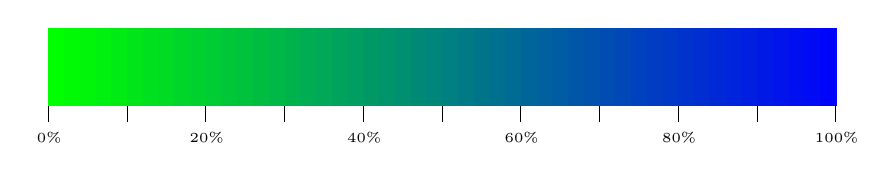 \begin{tikzpicture}

\def\pas{0.21}


\foreach \c in {0,2,...,98}{
  \pgfmathsetmacro\x{(\c*0.1};
  \fill[blue!\c!green] (\x,0) rectangle ++(\pas,1); 
}

\foreach \c in {0,10,...,98,100}{
  \pgfmathsetmacro\x{\c*0.1};
  \draw (\x,0)--++(0,-0.2);
}

\foreach \c in {0,20,...,100}{
 \pgfmathsetmacro\x{\c*0.1+0.01};
  \node at (\x,-0.4) {\tiny $\c\%$};
}




\end{tikzpicture}